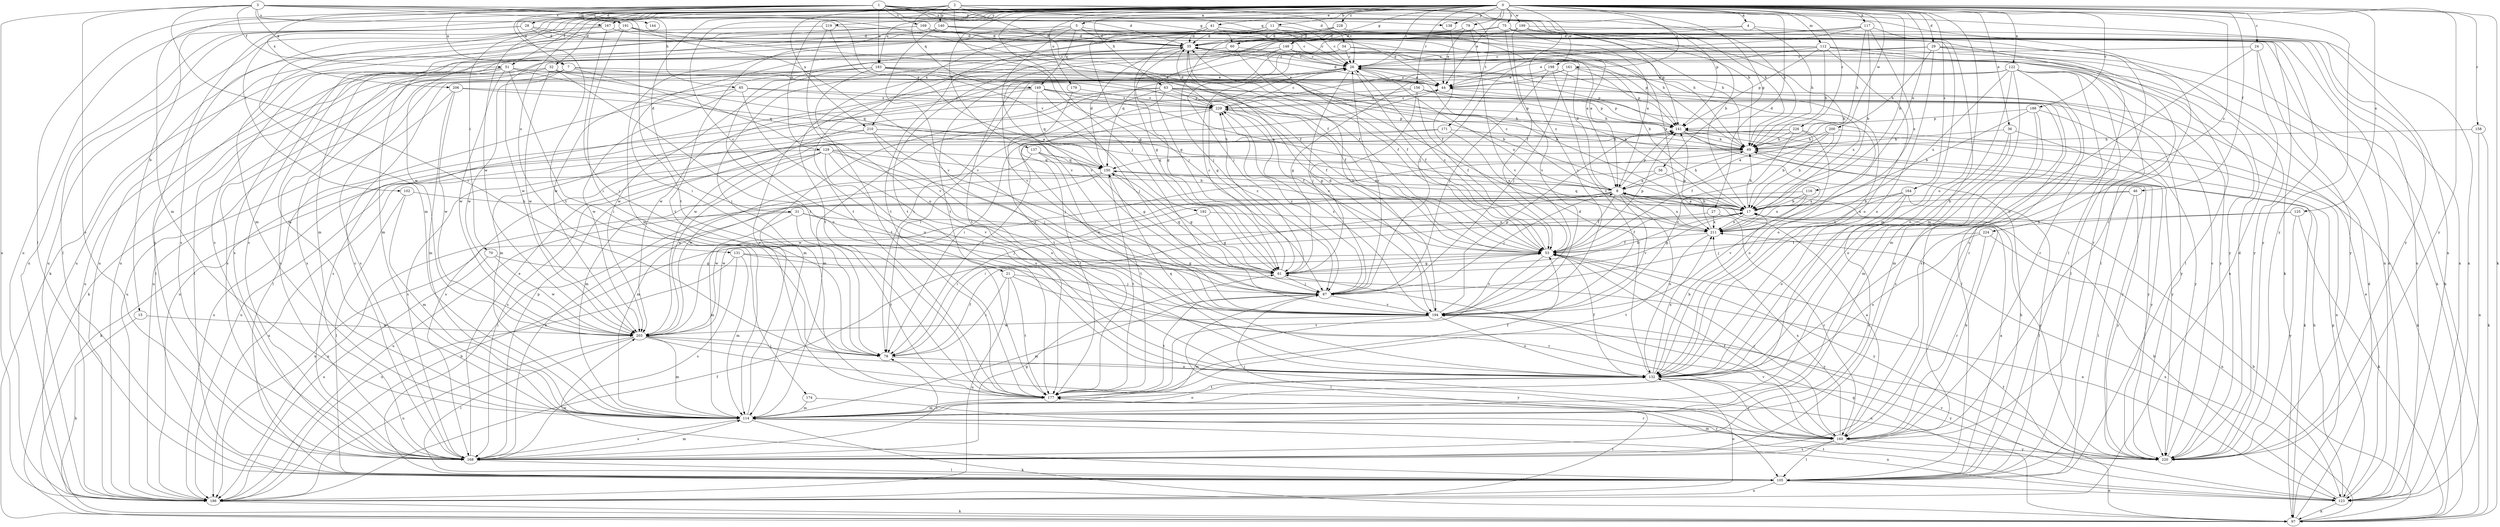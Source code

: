 strict digraph  {
0;
1;
2;
3;
4;
5;
7;
8;
11;
15;
17;
21;
24;
26;
27;
28;
29;
31;
32;
34;
35;
36;
41;
44;
46;
51;
53;
56;
60;
61;
63;
65;
69;
70;
75;
78;
79;
87;
97;
102;
105;
112;
114;
116;
117;
122;
123;
125;
129;
131;
132;
137;
138;
140;
141;
144;
148;
149;
150;
156;
158;
160;
161;
164;
167;
168;
169;
171;
174;
177;
179;
183;
186;
188;
191;
192;
194;
198;
199;
200;
203;
206;
210;
211;
219;
220;
224;
226;
228;
229;
0 -> 4  [label=a];
0 -> 5  [label=a];
0 -> 11  [label=b];
0 -> 15  [label=b];
0 -> 17  [label=b];
0 -> 21  [label=c];
0 -> 24  [label=c];
0 -> 26  [label=c];
0 -> 27  [label=d];
0 -> 28  [label=d];
0 -> 29  [label=d];
0 -> 31  [label=d];
0 -> 32  [label=d];
0 -> 36  [label=e];
0 -> 41  [label=e];
0 -> 44  [label=e];
0 -> 46  [label=f];
0 -> 51  [label=f];
0 -> 56  [label=g];
0 -> 60  [label=g];
0 -> 63  [label=h];
0 -> 70  [label=i];
0 -> 75  [label=i];
0 -> 79  [label=j];
0 -> 87  [label=j];
0 -> 97  [label=k];
0 -> 102  [label=l];
0 -> 112  [label=m];
0 -> 114  [label=m];
0 -> 116  [label=n];
0 -> 117  [label=n];
0 -> 122  [label=n];
0 -> 125  [label=o];
0 -> 129  [label=o];
0 -> 131  [label=o];
0 -> 132  [label=o];
0 -> 137  [label=p];
0 -> 138  [label=p];
0 -> 156  [label=r];
0 -> 158  [label=r];
0 -> 161  [label=s];
0 -> 164  [label=s];
0 -> 167  [label=s];
0 -> 179  [label=u];
0 -> 183  [label=u];
0 -> 188  [label=v];
0 -> 198  [label=w];
0 -> 199  [label=w];
0 -> 200  [label=w];
0 -> 203  [label=w];
0 -> 219  [label=y];
0 -> 220  [label=y];
0 -> 224  [label=z];
0 -> 226  [label=z];
0 -> 228  [label=z];
1 -> 7  [label=a];
1 -> 17  [label=b];
1 -> 34  [label=d];
1 -> 35  [label=d];
1 -> 60  [label=g];
1 -> 65  [label=h];
1 -> 69  [label=h];
1 -> 105  [label=l];
1 -> 114  [label=m];
1 -> 138  [label=p];
1 -> 144  [label=q];
1 -> 169  [label=t];
1 -> 171  [label=t];
1 -> 174  [label=t];
1 -> 177  [label=t];
1 -> 183  [label=u];
1 -> 206  [label=x];
1 -> 220  [label=y];
2 -> 7  [label=a];
2 -> 26  [label=c];
2 -> 61  [label=g];
2 -> 69  [label=h];
2 -> 140  [label=p];
2 -> 141  [label=p];
2 -> 148  [label=q];
2 -> 149  [label=q];
2 -> 186  [label=u];
2 -> 210  [label=x];
2 -> 229  [label=z];
3 -> 7  [label=a];
3 -> 51  [label=f];
3 -> 53  [label=f];
3 -> 69  [label=h];
3 -> 78  [label=i];
3 -> 123  [label=n];
3 -> 160  [label=r];
3 -> 167  [label=s];
3 -> 168  [label=s];
3 -> 186  [label=u];
3 -> 191  [label=v];
3 -> 192  [label=v];
4 -> 35  [label=d];
4 -> 69  [label=h];
4 -> 168  [label=s];
4 -> 177  [label=t];
5 -> 26  [label=c];
5 -> 35  [label=d];
5 -> 97  [label=k];
5 -> 114  [label=m];
5 -> 149  [label=q];
5 -> 194  [label=v];
5 -> 210  [label=x];
5 -> 211  [label=x];
7 -> 17  [label=b];
7 -> 44  [label=e];
7 -> 97  [label=k];
7 -> 168  [label=s];
7 -> 194  [label=v];
7 -> 203  [label=w];
8 -> 17  [label=b];
8 -> 26  [label=c];
8 -> 35  [label=d];
8 -> 53  [label=f];
8 -> 69  [label=h];
8 -> 78  [label=i];
8 -> 87  [label=j];
8 -> 132  [label=o];
8 -> 141  [label=p];
8 -> 194  [label=v];
8 -> 203  [label=w];
8 -> 211  [label=x];
8 -> 220  [label=y];
11 -> 8  [label=a];
11 -> 26  [label=c];
11 -> 35  [label=d];
11 -> 61  [label=g];
11 -> 123  [label=n];
11 -> 168  [label=s];
11 -> 177  [label=t];
15 -> 97  [label=k];
15 -> 203  [label=w];
17 -> 8  [label=a];
17 -> 53  [label=f];
17 -> 61  [label=g];
17 -> 69  [label=h];
17 -> 150  [label=q];
17 -> 211  [label=x];
21 -> 78  [label=i];
21 -> 87  [label=j];
21 -> 177  [label=t];
21 -> 186  [label=u];
21 -> 220  [label=y];
24 -> 26  [label=c];
24 -> 132  [label=o];
24 -> 186  [label=u];
24 -> 220  [label=y];
26 -> 44  [label=e];
26 -> 53  [label=f];
26 -> 61  [label=g];
26 -> 87  [label=j];
26 -> 141  [label=p];
26 -> 160  [label=r];
26 -> 211  [label=x];
27 -> 160  [label=r];
27 -> 186  [label=u];
27 -> 211  [label=x];
28 -> 8  [label=a];
28 -> 35  [label=d];
28 -> 105  [label=l];
28 -> 123  [label=n];
28 -> 168  [label=s];
28 -> 186  [label=u];
29 -> 26  [label=c];
29 -> 69  [label=h];
29 -> 97  [label=k];
29 -> 105  [label=l];
29 -> 132  [label=o];
29 -> 177  [label=t];
29 -> 220  [label=y];
29 -> 229  [label=z];
31 -> 87  [label=j];
31 -> 114  [label=m];
31 -> 177  [label=t];
31 -> 186  [label=u];
31 -> 211  [label=x];
32 -> 44  [label=e];
32 -> 105  [label=l];
32 -> 132  [label=o];
32 -> 150  [label=q];
32 -> 168  [label=s];
32 -> 203  [label=w];
34 -> 17  [label=b];
34 -> 26  [label=c];
34 -> 114  [label=m];
34 -> 150  [label=q];
34 -> 220  [label=y];
35 -> 26  [label=c];
35 -> 61  [label=g];
35 -> 78  [label=i];
35 -> 177  [label=t];
35 -> 194  [label=v];
35 -> 203  [label=w];
36 -> 69  [label=h];
36 -> 114  [label=m];
36 -> 132  [label=o];
36 -> 220  [label=y];
41 -> 26  [label=c];
41 -> 35  [label=d];
41 -> 87  [label=j];
41 -> 105  [label=l];
41 -> 123  [label=n];
41 -> 177  [label=t];
41 -> 186  [label=u];
44 -> 35  [label=d];
44 -> 141  [label=p];
44 -> 229  [label=z];
46 -> 17  [label=b];
46 -> 105  [label=l];
46 -> 203  [label=w];
46 -> 220  [label=y];
51 -> 17  [label=b];
51 -> 44  [label=e];
51 -> 78  [label=i];
51 -> 105  [label=l];
51 -> 150  [label=q];
51 -> 168  [label=s];
51 -> 186  [label=u];
51 -> 203  [label=w];
53 -> 26  [label=c];
53 -> 61  [label=g];
53 -> 141  [label=p];
53 -> 160  [label=r];
53 -> 177  [label=t];
53 -> 194  [label=v];
53 -> 220  [label=y];
56 -> 8  [label=a];
56 -> 186  [label=u];
56 -> 211  [label=x];
60 -> 26  [label=c];
60 -> 53  [label=f];
60 -> 168  [label=s];
61 -> 17  [label=b];
61 -> 26  [label=c];
61 -> 87  [label=j];
61 -> 150  [label=q];
61 -> 229  [label=z];
63 -> 53  [label=f];
63 -> 69  [label=h];
63 -> 78  [label=i];
63 -> 105  [label=l];
63 -> 114  [label=m];
63 -> 132  [label=o];
63 -> 141  [label=p];
63 -> 203  [label=w];
63 -> 229  [label=z];
65 -> 105  [label=l];
65 -> 132  [label=o];
65 -> 160  [label=r];
65 -> 203  [label=w];
65 -> 229  [label=z];
69 -> 150  [label=q];
69 -> 203  [label=w];
69 -> 220  [label=y];
69 -> 229  [label=z];
70 -> 61  [label=g];
70 -> 186  [label=u];
70 -> 203  [label=w];
75 -> 8  [label=a];
75 -> 35  [label=d];
75 -> 61  [label=g];
75 -> 69  [label=h];
75 -> 87  [label=j];
75 -> 194  [label=v];
75 -> 220  [label=y];
78 -> 53  [label=f];
78 -> 132  [label=o];
79 -> 17  [label=b];
79 -> 35  [label=d];
79 -> 44  [label=e];
79 -> 78  [label=i];
79 -> 194  [label=v];
87 -> 26  [label=c];
87 -> 105  [label=l];
87 -> 114  [label=m];
87 -> 177  [label=t];
87 -> 194  [label=v];
87 -> 229  [label=z];
97 -> 17  [label=b];
97 -> 35  [label=d];
97 -> 53  [label=f];
97 -> 61  [label=g];
97 -> 141  [label=p];
97 -> 211  [label=x];
102 -> 17  [label=b];
102 -> 105  [label=l];
102 -> 114  [label=m];
105 -> 8  [label=a];
105 -> 69  [label=h];
105 -> 123  [label=n];
105 -> 186  [label=u];
105 -> 203  [label=w];
112 -> 26  [label=c];
112 -> 44  [label=e];
112 -> 69  [label=h];
112 -> 97  [label=k];
112 -> 105  [label=l];
112 -> 132  [label=o];
112 -> 141  [label=p];
112 -> 160  [label=r];
112 -> 203  [label=w];
114 -> 26  [label=c];
114 -> 97  [label=k];
114 -> 123  [label=n];
114 -> 132  [label=o];
114 -> 160  [label=r];
114 -> 168  [label=s];
116 -> 17  [label=b];
116 -> 186  [label=u];
116 -> 194  [label=v];
116 -> 211  [label=x];
117 -> 17  [label=b];
117 -> 35  [label=d];
117 -> 69  [label=h];
117 -> 87  [label=j];
117 -> 114  [label=m];
117 -> 177  [label=t];
117 -> 211  [label=x];
122 -> 44  [label=e];
122 -> 61  [label=g];
122 -> 78  [label=i];
122 -> 105  [label=l];
122 -> 114  [label=m];
122 -> 132  [label=o];
122 -> 160  [label=r];
122 -> 168  [label=s];
122 -> 211  [label=x];
122 -> 220  [label=y];
123 -> 17  [label=b];
123 -> 44  [label=e];
123 -> 69  [label=h];
123 -> 97  [label=k];
123 -> 177  [label=t];
123 -> 194  [label=v];
125 -> 87  [label=j];
125 -> 97  [label=k];
125 -> 211  [label=x];
125 -> 220  [label=y];
129 -> 17  [label=b];
129 -> 87  [label=j];
129 -> 97  [label=k];
129 -> 114  [label=m];
129 -> 132  [label=o];
129 -> 150  [label=q];
129 -> 168  [label=s];
129 -> 194  [label=v];
129 -> 203  [label=w];
131 -> 61  [label=g];
131 -> 114  [label=m];
131 -> 123  [label=n];
131 -> 160  [label=r];
131 -> 168  [label=s];
131 -> 186  [label=u];
132 -> 17  [label=b];
132 -> 35  [label=d];
132 -> 53  [label=f];
132 -> 150  [label=q];
132 -> 160  [label=r];
132 -> 177  [label=t];
132 -> 211  [label=x];
132 -> 220  [label=y];
137 -> 61  [label=g];
137 -> 150  [label=q];
137 -> 177  [label=t];
137 -> 203  [label=w];
138 -> 53  [label=f];
140 -> 35  [label=d];
140 -> 44  [label=e];
140 -> 69  [label=h];
140 -> 177  [label=t];
140 -> 194  [label=v];
140 -> 203  [label=w];
141 -> 69  [label=h];
141 -> 97  [label=k];
141 -> 123  [label=n];
141 -> 220  [label=y];
148 -> 26  [label=c];
148 -> 53  [label=f];
148 -> 114  [label=m];
148 -> 141  [label=p];
148 -> 194  [label=v];
149 -> 8  [label=a];
149 -> 87  [label=j];
149 -> 114  [label=m];
149 -> 150  [label=q];
149 -> 168  [label=s];
149 -> 220  [label=y];
149 -> 229  [label=z];
150 -> 8  [label=a];
150 -> 35  [label=d];
150 -> 61  [label=g];
150 -> 105  [label=l];
150 -> 114  [label=m];
150 -> 177  [label=t];
156 -> 53  [label=f];
156 -> 61  [label=g];
156 -> 69  [label=h];
156 -> 132  [label=o];
156 -> 141  [label=p];
156 -> 186  [label=u];
156 -> 229  [label=z];
158 -> 69  [label=h];
158 -> 97  [label=k];
158 -> 123  [label=n];
160 -> 8  [label=a];
160 -> 17  [label=b];
160 -> 53  [label=f];
160 -> 87  [label=j];
160 -> 105  [label=l];
160 -> 114  [label=m];
160 -> 168  [label=s];
160 -> 194  [label=v];
160 -> 211  [label=x];
160 -> 220  [label=y];
161 -> 44  [label=e];
161 -> 87  [label=j];
161 -> 132  [label=o];
161 -> 141  [label=p];
161 -> 203  [label=w];
164 -> 17  [label=b];
164 -> 105  [label=l];
164 -> 132  [label=o];
164 -> 168  [label=s];
164 -> 211  [label=x];
167 -> 35  [label=d];
167 -> 78  [label=i];
167 -> 168  [label=s];
167 -> 186  [label=u];
167 -> 220  [label=y];
168 -> 8  [label=a];
168 -> 26  [label=c];
168 -> 44  [label=e];
168 -> 61  [label=g];
168 -> 78  [label=i];
168 -> 105  [label=l];
168 -> 114  [label=m];
168 -> 141  [label=p];
169 -> 35  [label=d];
169 -> 53  [label=f];
169 -> 69  [label=h];
169 -> 97  [label=k];
169 -> 114  [label=m];
171 -> 69  [label=h];
171 -> 168  [label=s];
171 -> 177  [label=t];
171 -> 211  [label=x];
174 -> 114  [label=m];
174 -> 160  [label=r];
177 -> 53  [label=f];
177 -> 114  [label=m];
179 -> 177  [label=t];
179 -> 229  [label=z];
183 -> 17  [label=b];
183 -> 44  [label=e];
183 -> 53  [label=f];
183 -> 168  [label=s];
183 -> 177  [label=t];
183 -> 186  [label=u];
183 -> 194  [label=v];
183 -> 203  [label=w];
186 -> 17  [label=b];
186 -> 53  [label=f];
186 -> 97  [label=k];
186 -> 132  [label=o];
186 -> 177  [label=t];
188 -> 17  [label=b];
188 -> 114  [label=m];
188 -> 141  [label=p];
188 -> 168  [label=s];
188 -> 220  [label=y];
191 -> 35  [label=d];
191 -> 53  [label=f];
191 -> 78  [label=i];
191 -> 114  [label=m];
191 -> 186  [label=u];
191 -> 194  [label=v];
192 -> 61  [label=g];
192 -> 78  [label=i];
192 -> 211  [label=x];
194 -> 35  [label=d];
194 -> 114  [label=m];
194 -> 132  [label=o];
194 -> 141  [label=p];
194 -> 203  [label=w];
194 -> 229  [label=z];
198 -> 44  [label=e];
198 -> 87  [label=j];
198 -> 194  [label=v];
198 -> 211  [label=x];
199 -> 35  [label=d];
199 -> 53  [label=f];
199 -> 123  [label=n];
199 -> 141  [label=p];
199 -> 177  [label=t];
199 -> 194  [label=v];
200 -> 8  [label=a];
200 -> 17  [label=b];
200 -> 53  [label=f];
200 -> 69  [label=h];
200 -> 97  [label=k];
203 -> 78  [label=i];
203 -> 105  [label=l];
203 -> 114  [label=m];
203 -> 123  [label=n];
203 -> 186  [label=u];
203 -> 220  [label=y];
206 -> 8  [label=a];
206 -> 114  [label=m];
206 -> 186  [label=u];
206 -> 203  [label=w];
206 -> 229  [label=z];
210 -> 69  [label=h];
210 -> 87  [label=j];
210 -> 132  [label=o];
210 -> 168  [label=s];
210 -> 186  [label=u];
210 -> 220  [label=y];
211 -> 53  [label=f];
211 -> 141  [label=p];
211 -> 177  [label=t];
219 -> 35  [label=d];
219 -> 132  [label=o];
219 -> 186  [label=u];
219 -> 194  [label=v];
220 -> 26  [label=c];
220 -> 35  [label=d];
224 -> 53  [label=f];
224 -> 123  [label=n];
224 -> 132  [label=o];
224 -> 160  [label=r];
226 -> 17  [label=b];
226 -> 69  [label=h];
226 -> 78  [label=i];
226 -> 132  [label=o];
226 -> 186  [label=u];
226 -> 194  [label=v];
228 -> 35  [label=d];
228 -> 87  [label=j];
228 -> 114  [label=m];
228 -> 123  [label=n];
228 -> 168  [label=s];
229 -> 26  [label=c];
229 -> 35  [label=d];
229 -> 53  [label=f];
229 -> 78  [label=i];
229 -> 114  [label=m];
229 -> 141  [label=p];
}
